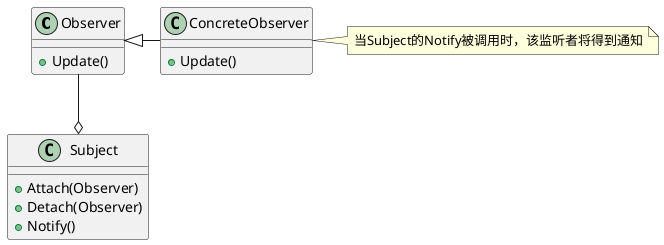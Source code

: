 @startuml

class Observer {
    +Update()
}

class ConcreteObserver {
    +Update()
}
note right of ConcreteObserver
当Subject的Notify被调用时，该监听者将得到通知
end note

Observer <|- ConcreteObserver

class Subject {
    +Attach(Observer)
    +Detach(Observer)
    +Notify()
}

Observer --o Subject

@enduml
